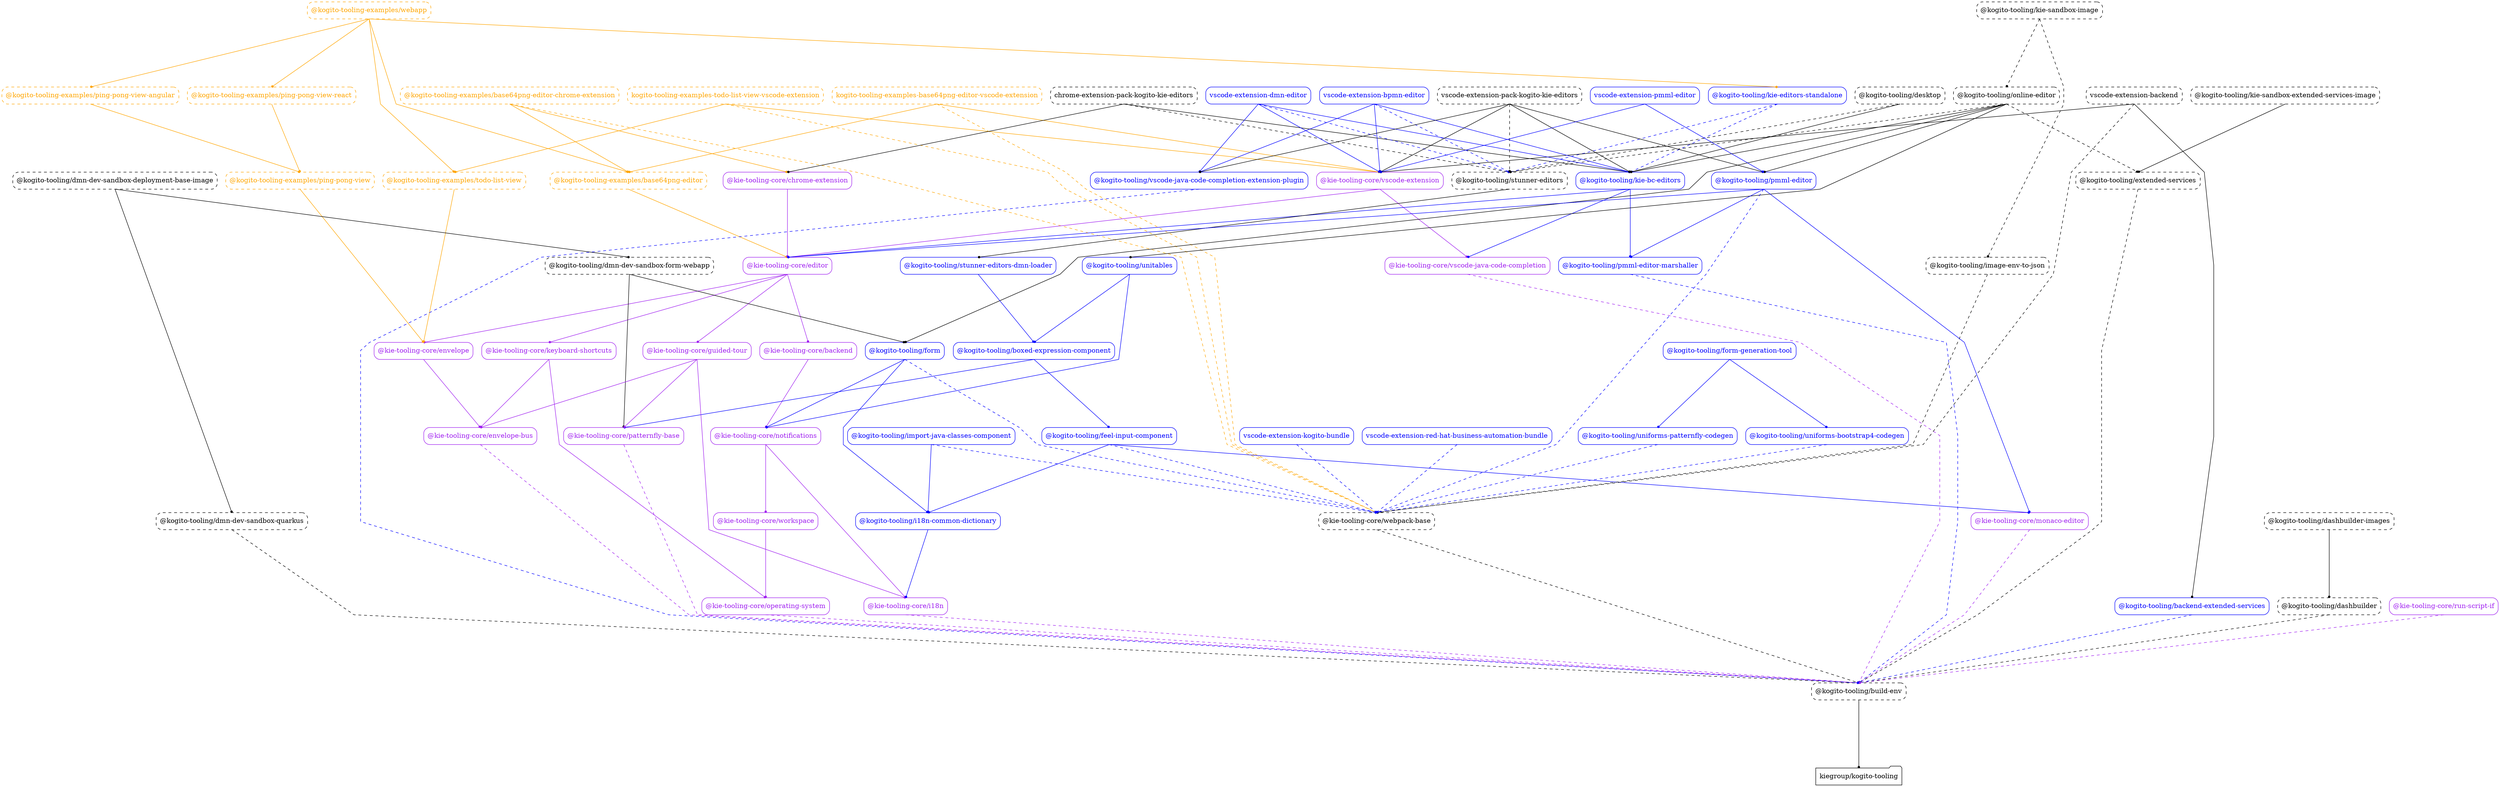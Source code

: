 digraph G {
  graph [ ranksep =2, splines = "polyline", rankdir =TB ];
  node [ shape =box ];
  edge [ headport = "n", tailport = "s", arrowhead =dot, arrowsize =0.5 ];
  "kiegroup/kogito-tooling" [ shape =folder ];
  "@kogito-tooling-examples/base64png-editor" [ color = "orange", fontcolor = "orange", style = "dashed, rounded" ];
  "@kie-tooling-core/editor" [ color = "purple", fontcolor = "purple", style = "rounded" ];
  "@kogito-tooling-examples/base64png-editor-chrome-extension" [ color = "orange", fontcolor = "orange", style = "dashed, rounded" ];
  "@kie-tooling-core/chrome-extension" [ color = "purple", fontcolor = "purple", style = "rounded" ];
  "@kie-tooling-core/webpack-base" [ color = "black", fontcolor = "black", style = "dashed, rounded" ];
  "kogito-tooling-examples-base64png-editor-vscode-extension" [ color = "orange", fontcolor = "orange", style = "dashed, rounded" ];
  "@kie-tooling-core/vscode-extension" [ color = "purple", fontcolor = "purple", style = "rounded" ];
  "@kogito-tooling-examples/ping-pong-view" [ color = "orange", fontcolor = "orange", style = "dashed, rounded" ];
  "@kie-tooling-core/envelope" [ color = "purple", fontcolor = "purple", style = "rounded" ];
  "@kogito-tooling-examples/ping-pong-view-angular" [ color = "orange", fontcolor = "orange", style = "dashed, rounded" ];
  "@kogito-tooling-examples/ping-pong-view-react" [ color = "orange", fontcolor = "orange", style = "dashed, rounded" ];
  "@kogito-tooling-examples/todo-list-view" [ color = "orange", fontcolor = "orange", style = "dashed, rounded" ];
  "kogito-tooling-examples-todo-list-view-vscode-extension" [ color = "orange", fontcolor = "orange", style = "dashed, rounded" ];
  "@kogito-tooling-examples/webapp" [ color = "orange", fontcolor = "orange", style = "dashed, rounded" ];
  "@kogito-tooling/kie-editors-standalone" [ color = "blue", fontcolor = "blue", style = "rounded" ];
  "@kie-tooling-core/backend" [ color = "purple", fontcolor = "purple", style = "rounded" ];
  "@kie-tooling-core/notifications" [ color = "purple", fontcolor = "purple", style = "rounded" ];
  "@kogito-tooling/backend-extended-services" [ color = "blue", fontcolor = "blue", style = "rounded" ];
  "@kogito-tooling/build-env" [ color = "black", fontcolor = "black", style = "dashed, rounded" ];
  "@kogito-tooling/boxed-expression-component" [ color = "blue", fontcolor = "blue", style = "rounded" ];
  "@kie-tooling-core/patternfly-base" [ color = "purple", fontcolor = "purple", style = "rounded" ];
  "@kogito-tooling/feel-input-component" [ color = "blue", fontcolor = "blue", style = "rounded" ];
  "chrome-extension-pack-kogito-kie-editors" [ color = "black", fontcolor = "black", style = "dashed, rounded" ];
  "@kogito-tooling/kie-bc-editors" [ color = "blue", fontcolor = "blue", style = "rounded" ];
  "@kogito-tooling/stunner-editors" [ color = "black", fontcolor = "black", style = "dashed, rounded" ];
  "@kogito-tooling/dashbuilder" [ color = "black", fontcolor = "black", style = "dashed, rounded" ];
  "@kogito-tooling/dashbuilder-images" [ color = "black", fontcolor = "black", style = "dashed, rounded" ];
  "@kogito-tooling/desktop" [ color = "black", fontcolor = "black", style = "dashed, rounded" ];
  "@kogito-tooling/dmn-dev-sandbox-deployment-base-image" [ color = "black", fontcolor = "black", style = "dashed, rounded" ];
  "@kogito-tooling/dmn-dev-sandbox-form-webapp" [ color = "black", fontcolor = "black", style = "dashed, rounded" ];
  "@kogito-tooling/dmn-dev-sandbox-quarkus" [ color = "black", fontcolor = "black", style = "dashed, rounded" ];
  "@kogito-tooling/form" [ color = "blue", fontcolor = "blue", style = "rounded" ];
  "@kie-tooling-core/guided-tour" [ color = "purple", fontcolor = "purple", style = "rounded" ];
  "@kie-tooling-core/keyboard-shortcuts" [ color = "purple", fontcolor = "purple", style = "rounded" ];
  "@kie-tooling-core/envelope-bus" [ color = "purple", fontcolor = "purple", style = "rounded" ];
  "@kogito-tooling/extended-services" [ color = "black", fontcolor = "black", style = "dashed, rounded" ];
  "@kie-tooling-core/monaco-editor" [ color = "purple", fontcolor = "purple", style = "rounded" ];
  "@kogito-tooling/i18n-common-dictionary" [ color = "blue", fontcolor = "blue", style = "rounded" ];
  "@kogito-tooling/form-generation-tool" [ color = "blue", fontcolor = "blue", style = "rounded" ];
  "@kogito-tooling/uniforms-bootstrap4-codegen" [ color = "blue", fontcolor = "blue", style = "rounded" ];
  "@kogito-tooling/uniforms-patternfly-codegen" [ color = "blue", fontcolor = "blue", style = "rounded" ];
  "@kie-tooling-core/i18n" [ color = "purple", fontcolor = "purple", style = "rounded" ];
  "@kogito-tooling/image-env-to-json" [ color = "black", fontcolor = "black", style = "dashed, rounded" ];
  "@kogito-tooling/import-java-classes-component" [ color = "blue", fontcolor = "blue", style = "rounded" ];
  "@kie-tooling-core/operating-system" [ color = "purple", fontcolor = "purple", style = "rounded" ];
  "@kie-tooling-core/vscode-java-code-completion" [ color = "purple", fontcolor = "purple", style = "rounded" ];
  "@kogito-tooling/pmml-editor-marshaller" [ color = "blue", fontcolor = "blue", style = "rounded" ];
  "@kogito-tooling/kie-sandbox-extended-services-image" [ color = "black", fontcolor = "black", style = "dashed, rounded" ];
  "@kogito-tooling/kie-sandbox-image" [ color = "black", fontcolor = "black", style = "dashed, rounded" ];
  "@kogito-tooling/online-editor" [ color = "black", fontcolor = "black", style = "dashed, rounded" ];
  "@kie-tooling-core/workspace" [ color = "purple", fontcolor = "purple", style = "rounded" ];
  "@kogito-tooling/pmml-editor" [ color = "blue", fontcolor = "blue", style = "rounded" ];
  "@kogito-tooling/unitables" [ color = "blue", fontcolor = "blue", style = "rounded" ];
  "@kie-tooling-core/run-script-if" [ color = "purple", fontcolor = "purple", style = "rounded" ];
  "@kogito-tooling/stunner-editors-dmn-loader" [ color = "blue", fontcolor = "blue", style = "rounded" ];
  "vscode-extension-backend" [ color = "black", fontcolor = "black", style = "dashed, rounded" ];
  "vscode-extension-bpmn-editor" [ color = "blue", fontcolor = "blue", style = "rounded" ];
  "@kogito-tooling/vscode-java-code-completion-extension-plugin" [ color = "blue", fontcolor = "blue", style = "rounded" ];
  "vscode-extension-dmn-editor" [ color = "blue", fontcolor = "blue", style = "rounded" ];
  "vscode-extension-kogito-bundle" [ color = "blue", fontcolor = "blue", style = "rounded" ];
  "vscode-extension-pack-kogito-kie-editors" [ color = "black", fontcolor = "black", style = "dashed, rounded" ];
  "vscode-extension-pmml-editor" [ color = "blue", fontcolor = "blue", style = "rounded" ];
  "vscode-extension-red-hat-business-automation-bundle" [ color = "blue", fontcolor = "blue", style = "rounded" ];
  "@kogito-tooling-examples/base64png-editor" -> "@kie-tooling-core/editor" [ style = "solid", color = "orange" ];
  "@kogito-tooling-examples/base64png-editor-chrome-extension" -> "@kie-tooling-core/chrome-extension" [ style = "solid", color = "orange" ];
  "@kogito-tooling-examples/base64png-editor-chrome-extension" -> "@kogito-tooling-examples/base64png-editor" [ style = "solid", color = "orange" ];
  "@kogito-tooling-examples/base64png-editor-chrome-extension" -> "@kie-tooling-core/webpack-base" [ style = "dashed", color = "orange" ];
  "kogito-tooling-examples-base64png-editor-vscode-extension" -> "@kie-tooling-core/vscode-extension" [ style = "solid", color = "orange" ];
  "kogito-tooling-examples-base64png-editor-vscode-extension" -> "@kogito-tooling-examples/base64png-editor" [ style = "solid", color = "orange" ];
  "kogito-tooling-examples-base64png-editor-vscode-extension" -> "@kie-tooling-core/webpack-base" [ style = "dashed", color = "orange" ];
  "@kogito-tooling-examples/ping-pong-view" -> "@kie-tooling-core/envelope" [ style = "solid", color = "orange" ];
  "@kogito-tooling-examples/ping-pong-view-angular" -> "@kogito-tooling-examples/ping-pong-view" [ style = "solid", color = "orange" ];
  "@kogito-tooling-examples/ping-pong-view-react" -> "@kogito-tooling-examples/ping-pong-view" [ style = "solid", color = "orange" ];
  "@kogito-tooling-examples/todo-list-view" -> "@kie-tooling-core/envelope" [ style = "solid", color = "orange" ];
  "kogito-tooling-examples-todo-list-view-vscode-extension" -> "@kie-tooling-core/vscode-extension" [ style = "solid", color = "orange" ];
  "kogito-tooling-examples-todo-list-view-vscode-extension" -> "@kogito-tooling-examples/todo-list-view" [ style = "solid", color = "orange" ];
  "kogito-tooling-examples-todo-list-view-vscode-extension" -> "@kie-tooling-core/webpack-base" [ style = "dashed", color = "orange" ];
  "@kogito-tooling-examples/webapp" -> "@kogito-tooling-examples/base64png-editor" [ style = "solid", color = "orange" ];
  "@kogito-tooling-examples/webapp" -> "@kogito-tooling-examples/ping-pong-view-react" [ style = "solid", color = "orange" ];
  "@kogito-tooling-examples/webapp" -> "@kogito-tooling-examples/ping-pong-view-angular" [ style = "solid", color = "orange" ];
  "@kogito-tooling-examples/webapp" -> "@kogito-tooling-examples/todo-list-view" [ style = "solid", color = "orange" ];
  "@kogito-tooling-examples/webapp" -> "@kogito-tooling/kie-editors-standalone" [ style = "solid", color = "orange" ];
  "@kie-tooling-core/backend" -> "@kie-tooling-core/notifications" [ style = "solid", color = "purple" ];
  "@kogito-tooling/backend-extended-services" -> "@kogito-tooling/build-env" [ style = "dashed", color = "blue" ];
  "@kogito-tooling/boxed-expression-component" -> "@kie-tooling-core/patternfly-base" [ style = "solid", color = "blue" ];
  "@kogito-tooling/boxed-expression-component" -> "@kogito-tooling/feel-input-component" [ style = "solid", color = "blue" ];
  "@kogito-tooling/build-env" -> "kiegroup/kogito-tooling";
  "@kie-tooling-core/chrome-extension" -> "@kie-tooling-core/editor" [ style = "solid", color = "purple" ];
  "chrome-extension-pack-kogito-kie-editors" -> "@kie-tooling-core/chrome-extension" [ style = "solid", color = "black" ];
  "chrome-extension-pack-kogito-kie-editors" -> "@kogito-tooling/kie-bc-editors" [ style = "solid", color = "black" ];
  "chrome-extension-pack-kogito-kie-editors" -> "@kogito-tooling/stunner-editors" [ style = "dashed", color = "black" ];
  "@kogito-tooling/dashbuilder" -> "@kogito-tooling/build-env" [ style = "dashed", color = "black" ];
  "@kogito-tooling/dashbuilder-images" -> "@kogito-tooling/dashbuilder" [ style = "solid", color = "black" ];
  "@kogito-tooling/desktop" -> "@kogito-tooling/kie-bc-editors" [ style = "solid", color = "black" ];
  "@kogito-tooling/desktop" -> "@kogito-tooling/stunner-editors" [ style = "dashed", color = "black" ];
  "@kogito-tooling/dmn-dev-sandbox-deployment-base-image" -> "@kogito-tooling/dmn-dev-sandbox-form-webapp" [ style = "solid", color = "black" ];
  "@kogito-tooling/dmn-dev-sandbox-deployment-base-image" -> "@kogito-tooling/dmn-dev-sandbox-quarkus" [ style = "solid", color = "black" ];
  "@kogito-tooling/dmn-dev-sandbox-form-webapp" -> "@kie-tooling-core/patternfly-base" [ style = "solid", color = "black" ];
  "@kogito-tooling/dmn-dev-sandbox-form-webapp" -> "@kogito-tooling/form" [ style = "solid", color = "black" ];
  "@kogito-tooling/dmn-dev-sandbox-quarkus" -> "@kogito-tooling/build-env" [ style = "dashed", color = "black" ];
  "@kie-tooling-core/editor" -> "@kie-tooling-core/backend" [ style = "solid", color = "purple" ];
  "@kie-tooling-core/editor" -> "@kie-tooling-core/envelope" [ style = "solid", color = "purple" ];
  "@kie-tooling-core/editor" -> "@kie-tooling-core/guided-tour" [ style = "solid", color = "purple" ];
  "@kie-tooling-core/editor" -> "@kie-tooling-core/keyboard-shortcuts" [ style = "solid", color = "purple" ];
  "@kie-tooling-core/envelope" -> "@kie-tooling-core/envelope-bus" [ style = "solid", color = "purple" ];
  "@kie-tooling-core/envelope-bus" -> "@kogito-tooling/build-env" [ style = "dashed", color = "purple" ];
  "@kogito-tooling/extended-services" -> "@kogito-tooling/build-env" [ style = "dashed", color = "black" ];
  "@kogito-tooling/feel-input-component" -> "@kie-tooling-core/monaco-editor" [ style = "solid", color = "blue" ];
  "@kogito-tooling/feel-input-component" -> "@kogito-tooling/i18n-common-dictionary" [ style = "solid", color = "blue" ];
  "@kogito-tooling/feel-input-component" -> "@kie-tooling-core/webpack-base" [ style = "dashed", color = "blue" ];
  "@kogito-tooling/form" -> "@kie-tooling-core/notifications" [ style = "solid", color = "blue" ];
  "@kogito-tooling/form" -> "@kogito-tooling/i18n-common-dictionary" [ style = "solid", color = "blue" ];
  "@kogito-tooling/form" -> "@kie-tooling-core/webpack-base" [ style = "dashed", color = "blue" ];
  "@kogito-tooling/form-generation-tool" -> "@kogito-tooling/uniforms-bootstrap4-codegen" [ style = "solid", color = "blue" ];
  "@kogito-tooling/form-generation-tool" -> "@kogito-tooling/uniforms-patternfly-codegen" [ style = "solid", color = "blue" ];
  "@kie-tooling-core/guided-tour" -> "@kie-tooling-core/envelope-bus" [ style = "solid", color = "purple" ];
  "@kie-tooling-core/guided-tour" -> "@kie-tooling-core/i18n" [ style = "solid", color = "purple" ];
  "@kie-tooling-core/guided-tour" -> "@kie-tooling-core/patternfly-base" [ style = "solid", color = "purple" ];
  "@kie-tooling-core/i18n" -> "@kogito-tooling/build-env" [ style = "dashed", color = "purple" ];
  "@kogito-tooling/i18n-common-dictionary" -> "@kie-tooling-core/i18n" [ style = "solid", color = "blue" ];
  "@kogito-tooling/image-env-to-json" -> "@kie-tooling-core/webpack-base" [ style = "dashed", color = "black" ];
  "@kogito-tooling/import-java-classes-component" -> "@kogito-tooling/i18n-common-dictionary" [ style = "solid", color = "blue" ];
  "@kogito-tooling/import-java-classes-component" -> "@kie-tooling-core/webpack-base" [ style = "dashed", color = "blue" ];
  "@kie-tooling-core/keyboard-shortcuts" -> "@kie-tooling-core/envelope-bus" [ style = "solid", color = "purple" ];
  "@kie-tooling-core/keyboard-shortcuts" -> "@kie-tooling-core/operating-system" [ style = "solid", color = "purple" ];
  "@kogito-tooling/kie-bc-editors" -> "@kie-tooling-core/editor" [ style = "solid", color = "blue" ];
  "@kogito-tooling/kie-bc-editors" -> "@kie-tooling-core/vscode-java-code-completion" [ style = "solid", color = "blue" ];
  "@kogito-tooling/kie-bc-editors" -> "@kogito-tooling/pmml-editor-marshaller" [ style = "solid", color = "blue" ];
  "@kogito-tooling/kie-editors-standalone" -> "@kogito-tooling/stunner-editors" [ style = "dashed", color = "blue" ];
  "@kogito-tooling/kie-editors-standalone" -> "@kogito-tooling/kie-bc-editors" [ style = "dashed", color = "blue" ];
  "@kogito-tooling/kie-sandbox-extended-services-image" -> "@kogito-tooling/extended-services" [ style = "solid", color = "black" ];
  "@kogito-tooling/kie-sandbox-image" -> "@kogito-tooling/image-env-to-json" [ style = "dashed", color = "black" ];
  "@kogito-tooling/kie-sandbox-image" -> "@kogito-tooling/online-editor" [ style = "dashed", color = "black" ];
  "@kie-tooling-core/monaco-editor" -> "@kogito-tooling/build-env" [ style = "dashed", color = "purple" ];
  "@kie-tooling-core/notifications" -> "@kie-tooling-core/i18n" [ style = "solid", color = "purple" ];
  "@kie-tooling-core/notifications" -> "@kie-tooling-core/workspace" [ style = "solid", color = "purple" ];
  "@kogito-tooling/online-editor" -> "@kogito-tooling/form" [ style = "solid", color = "black" ];
  "@kogito-tooling/online-editor" -> "@kogito-tooling/kie-bc-editors" [ style = "solid", color = "black" ];
  "@kogito-tooling/online-editor" -> "@kogito-tooling/pmml-editor" [ style = "solid", color = "black" ];
  "@kogito-tooling/online-editor" -> "@kogito-tooling/unitables" [ style = "solid", color = "black" ];
  "@kogito-tooling/online-editor" -> "@kogito-tooling/extended-services" [ style = "dashed", color = "black" ];
  "@kogito-tooling/online-editor" -> "@kogito-tooling/stunner-editors" [ style = "dashed", color = "black" ];
  "@kie-tooling-core/operating-system" -> "@kogito-tooling/build-env" [ style = "dashed", color = "purple" ];
  "@kie-tooling-core/patternfly-base" -> "@kogito-tooling/build-env" [ style = "dashed", color = "purple" ];
  "@kogito-tooling/pmml-editor" -> "@kie-tooling-core/editor" [ style = "solid", color = "blue" ];
  "@kogito-tooling/pmml-editor" -> "@kie-tooling-core/monaco-editor" [ style = "solid", color = "blue" ];
  "@kogito-tooling/pmml-editor" -> "@kogito-tooling/pmml-editor-marshaller" [ style = "solid", color = "blue" ];
  "@kogito-tooling/pmml-editor" -> "@kie-tooling-core/webpack-base" [ style = "dashed", color = "blue" ];
  "@kogito-tooling/pmml-editor-marshaller" -> "@kogito-tooling/build-env" [ style = "dashed", color = "blue" ];
  "@kie-tooling-core/run-script-if" -> "@kogito-tooling/build-env" [ style = "dashed", color = "purple" ];
  "@kogito-tooling/stunner-editors" -> "@kogito-tooling/stunner-editors-dmn-loader" [ style = "solid", color = "black" ];
  "@kogito-tooling/stunner-editors-dmn-loader" -> "@kogito-tooling/boxed-expression-component" [ style = "solid", color = "blue" ];
  "@kogito-tooling/uniforms-bootstrap4-codegen" -> "@kie-tooling-core/webpack-base" [ style = "dashed", color = "blue" ];
  "@kogito-tooling/uniforms-patternfly-codegen" -> "@kie-tooling-core/webpack-base" [ style = "dashed", color = "blue" ];
  "@kogito-tooling/unitables" -> "@kie-tooling-core/notifications" [ style = "solid", color = "blue" ];
  "@kogito-tooling/unitables" -> "@kogito-tooling/boxed-expression-component" [ style = "solid", color = "blue" ];
  "@kie-tooling-core/vscode-extension" -> "@kie-tooling-core/editor" [ style = "solid", color = "purple" ];
  "@kie-tooling-core/vscode-extension" -> "@kie-tooling-core/vscode-java-code-completion" [ style = "solid", color = "purple" ];
  "vscode-extension-backend" -> "@kie-tooling-core/vscode-extension" [ style = "solid", color = "black" ];
  "vscode-extension-backend" -> "@kogito-tooling/backend-extended-services" [ style = "solid", color = "black" ];
  "vscode-extension-backend" -> "@kie-tooling-core/webpack-base" [ style = "dashed", color = "black" ];
  "vscode-extension-bpmn-editor" -> "@kie-tooling-core/vscode-extension" [ style = "solid", color = "blue" ];
  "vscode-extension-bpmn-editor" -> "@kogito-tooling/kie-bc-editors" [ style = "solid", color = "blue" ];
  "vscode-extension-bpmn-editor" -> "@kogito-tooling/vscode-java-code-completion-extension-plugin" [ style = "solid", color = "blue" ];
  "vscode-extension-bpmn-editor" -> "@kogito-tooling/stunner-editors" [ style = "dashed", color = "blue" ];
  "vscode-extension-dmn-editor" -> "@kie-tooling-core/vscode-extension" [ style = "solid", color = "blue" ];
  "vscode-extension-dmn-editor" -> "@kogito-tooling/kie-bc-editors" [ style = "solid", color = "blue" ];
  "vscode-extension-dmn-editor" -> "@kogito-tooling/vscode-java-code-completion-extension-plugin" [ style = "solid", color = "blue" ];
  "vscode-extension-dmn-editor" -> "@kogito-tooling/stunner-editors" [ style = "dashed", color = "blue" ];
  "vscode-extension-kogito-bundle" -> "@kie-tooling-core/webpack-base" [ style = "dashed", color = "blue" ];
  "vscode-extension-pack-kogito-kie-editors" -> "@kie-tooling-core/vscode-extension" [ style = "solid", color = "black" ];
  "vscode-extension-pack-kogito-kie-editors" -> "@kogito-tooling/kie-bc-editors" [ style = "solid", color = "black" ];
  "vscode-extension-pack-kogito-kie-editors" -> "@kogito-tooling/pmml-editor" [ style = "solid", color = "black" ];
  "vscode-extension-pack-kogito-kie-editors" -> "@kogito-tooling/vscode-java-code-completion-extension-plugin" [ style = "solid", color = "black" ];
  "vscode-extension-pack-kogito-kie-editors" -> "@kogito-tooling/stunner-editors" [ style = "dashed", color = "black" ];
  "vscode-extension-pmml-editor" -> "@kie-tooling-core/vscode-extension" [ style = "solid", color = "blue" ];
  "vscode-extension-pmml-editor" -> "@kogito-tooling/pmml-editor" [ style = "solid", color = "blue" ];
  "vscode-extension-red-hat-business-automation-bundle" -> "@kie-tooling-core/webpack-base" [ style = "dashed", color = "blue" ];
  "@kie-tooling-core/vscode-java-code-completion" -> "@kogito-tooling/build-env" [ style = "dashed", color = "purple" ];
  "@kogito-tooling/vscode-java-code-completion-extension-plugin" -> "@kogito-tooling/build-env" [ style = "dashed", color = "blue" ];
  "@kie-tooling-core/webpack-base" -> "@kogito-tooling/build-env" [ style = "dashed", color = "black" ];
  "@kie-tooling-core/workspace" -> "@kie-tooling-core/operating-system" [ style = "solid", color = "purple" ];
}

